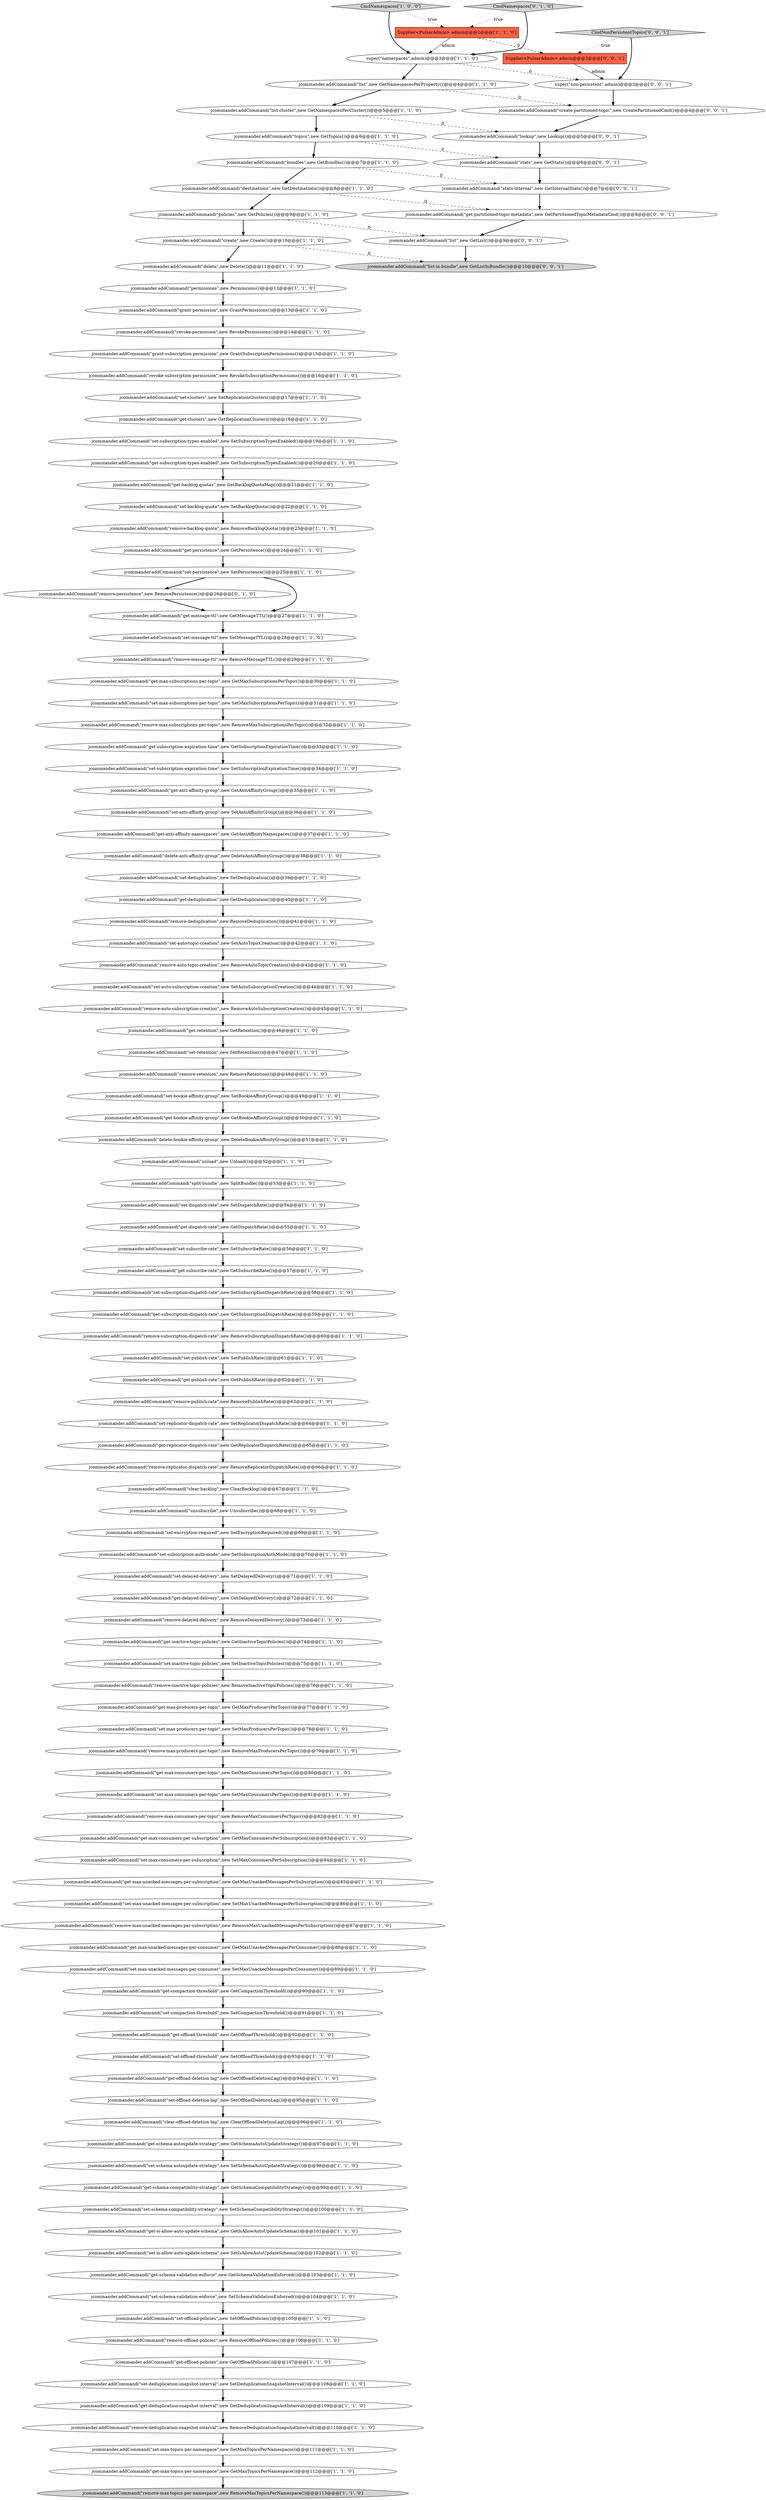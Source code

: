 digraph {
84 [style = filled, label = "jcommander.addCommand(\"set-clusters\",new SetReplicationClusters())@@@17@@@['1', '1', '0']", fillcolor = white, shape = ellipse image = "AAA0AAABBB1BBB"];
100 [style = filled, label = "jcommander.addCommand(\"split-bundle\",new SplitBundle())@@@53@@@['1', '1', '0']", fillcolor = white, shape = ellipse image = "AAA0AAABBB1BBB"];
115 [style = filled, label = "super(\"non-persistent\",admin)@@@3@@@['0', '0', '1']", fillcolor = white, shape = ellipse image = "AAA0AAABBB3BBB"];
49 [style = filled, label = "jcommander.addCommand(\"set-message-ttl\",new SetMessageTTL())@@@28@@@['1', '1', '0']", fillcolor = white, shape = ellipse image = "AAA0AAABBB1BBB"];
65 [style = filled, label = "jcommander.addCommand(\"set-anti-affinity-group\",new SetAntiAffinityGroup())@@@36@@@['1', '1', '0']", fillcolor = white, shape = ellipse image = "AAA0AAABBB1BBB"];
8 [style = filled, label = "jcommander.addCommand(\"get-anti-affinity-namespaces\",new GetAntiAffinityNamespaces())@@@37@@@['1', '1', '0']", fillcolor = white, shape = ellipse image = "AAA0AAABBB1BBB"];
102 [style = filled, label = "jcommander.addCommand(\"get-schema-validation-enforce\",new GetSchemaValidationEnforced())@@@103@@@['1', '1', '0']", fillcolor = white, shape = ellipse image = "AAA0AAABBB1BBB"];
76 [style = filled, label = "jcommander.addCommand(\"get-max-unacked-messages-per-consumer\",new GetMaxUnackedMessagesPerConsumer())@@@88@@@['1', '1', '0']", fillcolor = white, shape = ellipse image = "AAA0AAABBB1BBB"];
34 [style = filled, label = "jcommander.addCommand(\"remove-delayed-delivery\",new RemoveDelayedDelivery())@@@73@@@['1', '1', '0']", fillcolor = white, shape = ellipse image = "AAA0AAABBB1BBB"];
28 [style = filled, label = "jcommander.addCommand(\"get-subscription-expiration-time\",new GetSubscriptionExpirationTime())@@@33@@@['1', '1', '0']", fillcolor = white, shape = ellipse image = "AAA0AAABBB1BBB"];
38 [style = filled, label = "jcommander.addCommand(\"get-offload-threshold\",new GetOffloadThreshold())@@@92@@@['1', '1', '0']", fillcolor = white, shape = ellipse image = "AAA0AAABBB1BBB"];
87 [style = filled, label = "jcommander.addCommand(\"set-subscription-auth-mode\",new SetSubscriptionAuthMode())@@@70@@@['1', '1', '0']", fillcolor = white, shape = ellipse image = "AAA0AAABBB1BBB"];
116 [style = filled, label = "jcommander.addCommand(\"stats\",new GetStats())@@@6@@@['0', '0', '1']", fillcolor = white, shape = ellipse image = "AAA0AAABBB3BBB"];
105 [style = filled, label = "jcommander.addCommand(\"set-is-allow-auto-update-schema\",new SetIsAllowAutoUpdateSchema())@@@102@@@['1', '1', '0']", fillcolor = white, shape = ellipse image = "AAA0AAABBB1BBB"];
17 [style = filled, label = "jcommander.addCommand(\"get-backlog-quotas\",new GetBacklogQuotaMap())@@@21@@@['1', '1', '0']", fillcolor = white, shape = ellipse image = "AAA0AAABBB1BBB"];
121 [style = filled, label = "CmdNonPersistentTopics['0', '0', '1']", fillcolor = lightgray, shape = diamond image = "AAA0AAABBB3BBB"];
26 [style = filled, label = "jcommander.addCommand(\"set-deduplication-snapshot-interval\",new SetDeduplicationSnapshotInterval())@@@108@@@['1', '1', '0']", fillcolor = white, shape = ellipse image = "AAA0AAABBB1BBB"];
33 [style = filled, label = "jcommander.addCommand(\"get-persistence\",new GetPersistence())@@@24@@@['1', '1', '0']", fillcolor = white, shape = ellipse image = "AAA0AAABBB1BBB"];
57 [style = filled, label = "jcommander.addCommand(\"remove-auto-subscription-creation\",new RemoveAutoSubscriptionCreation())@@@45@@@['1', '1', '0']", fillcolor = white, shape = ellipse image = "AAA0AAABBB1BBB"];
98 [style = filled, label = "jcommander.addCommand(\"set-subscription-types-enabled\",new SetSubscriptionTypesEnabled())@@@19@@@['1', '1', '0']", fillcolor = white, shape = ellipse image = "AAA0AAABBB1BBB"];
5 [style = filled, label = "jcommander.addCommand(\"set-auto-topic-creation\",new SetAutoTopicCreation())@@@42@@@['1', '1', '0']", fillcolor = white, shape = ellipse image = "AAA0AAABBB1BBB"];
85 [style = filled, label = "jcommander.addCommand(\"remove-publish-rate\",new RemovePublishRate())@@@63@@@['1', '1', '0']", fillcolor = white, shape = ellipse image = "AAA0AAABBB1BBB"];
56 [style = filled, label = "jcommander.addCommand(\"set-publish-rate\",new SetPublishRate())@@@61@@@['1', '1', '0']", fillcolor = white, shape = ellipse image = "AAA0AAABBB1BBB"];
15 [style = filled, label = "jcommander.addCommand(\"grant-subscription-permission\",new GrantSubscriptionPermissions())@@@15@@@['1', '1', '0']", fillcolor = white, shape = ellipse image = "AAA0AAABBB1BBB"];
59 [style = filled, label = "jcommander.addCommand(\"set-max-producers-per-topic\",new SetMaxProducersPerTopic())@@@78@@@['1', '1', '0']", fillcolor = white, shape = ellipse image = "AAA0AAABBB1BBB"];
42 [style = filled, label = "jcommander.addCommand(\"remove-message-ttl\",new RemoveMessageTTL())@@@29@@@['1', '1', '0']", fillcolor = white, shape = ellipse image = "AAA0AAABBB1BBB"];
23 [style = filled, label = "jcommander.addCommand(\"get-deduplication-snapshot-interval\",new GetDeduplicationSnapshotInterval())@@@109@@@['1', '1', '0']", fillcolor = white, shape = ellipse image = "AAA0AAABBB1BBB"];
37 [style = filled, label = "jcommander.addCommand(\"get-dispatch-rate\",new GetDispatchRate())@@@55@@@['1', '1', '0']", fillcolor = white, shape = ellipse image = "AAA0AAABBB1BBB"];
123 [style = filled, label = "jcommander.addCommand(\"create-partitioned-topic\",new CreatePartitionedCmd())@@@4@@@['0', '0', '1']", fillcolor = white, shape = ellipse image = "AAA0AAABBB3BBB"];
18 [style = filled, label = "jcommander.addCommand(\"set-max-consumers-per-subscription\",new SetMaxConsumersPerSubscription())@@@84@@@['1', '1', '0']", fillcolor = white, shape = ellipse image = "AAA0AAABBB1BBB"];
107 [style = filled, label = "CmdNamespaces['1', '0', '0']", fillcolor = lightgray, shape = diamond image = "AAA0AAABBB1BBB"];
2 [style = filled, label = "jcommander.addCommand(\"set-offload-policies\",new SetOffloadPolicies())@@@105@@@['1', '1', '0']", fillcolor = white, shape = ellipse image = "AAA0AAABBB1BBB"];
36 [style = filled, label = "jcommander.addCommand(\"remove-max-subscriptions-per-topic\",new RemoveMaxSubscriptionsPerTopic())@@@32@@@['1', '1', '0']", fillcolor = white, shape = ellipse image = "AAA0AAABBB1BBB"];
104 [style = filled, label = "jcommander.addCommand(\"set-delayed-delivery\",new SetDelayedDelivery())@@@71@@@['1', '1', '0']", fillcolor = white, shape = ellipse image = "AAA0AAABBB1BBB"];
14 [style = filled, label = "jcommander.addCommand(\"get-schema-autoupdate-strategy\",new GetSchemaAutoUpdateStrategy())@@@97@@@['1', '1', '0']", fillcolor = white, shape = ellipse image = "AAA0AAABBB1BBB"];
20 [style = filled, label = "jcommander.addCommand(\"topics\",new GetTopics())@@@6@@@['1', '1', '0']", fillcolor = white, shape = ellipse image = "AAA0AAABBB1BBB"];
67 [style = filled, label = "jcommander.addCommand(\"set-deduplication\",new SetDeduplication())@@@39@@@['1', '1', '0']", fillcolor = white, shape = ellipse image = "AAA0AAABBB1BBB"];
35 [style = filled, label = "jcommander.addCommand(\"remove-max-producers-per-topic\",new RemoveMaxProducersPerTopic())@@@79@@@['1', '1', '0']", fillcolor = white, shape = ellipse image = "AAA0AAABBB1BBB"];
41 [style = filled, label = "jcommander.addCommand(\"list\",new GetNamespacesPerProperty())@@@4@@@['1', '1', '0']", fillcolor = white, shape = ellipse image = "AAA0AAABBB1BBB"];
21 [style = filled, label = "jcommander.addCommand(\"delete\",new Delete())@@@11@@@['1', '1', '0']", fillcolor = white, shape = ellipse image = "AAA0AAABBB1BBB"];
58 [style = filled, label = "jcommander.addCommand(\"get-max-topics-per-namespace\",new GetMaxTopicsPerNamespace())@@@112@@@['1', '1', '0']", fillcolor = white, shape = ellipse image = "AAA0AAABBB1BBB"];
77 [style = filled, label = "Supplier<PulsarAdmin> admin@@@2@@@['1', '1', '0']", fillcolor = tomato, shape = box image = "AAA0AAABBB1BBB"];
112 [style = filled, label = "CmdNamespaces['0', '1', '0']", fillcolor = lightgray, shape = diamond image = "AAA0AAABBB2BBB"];
3 [style = filled, label = "jcommander.addCommand(\"get-message-ttl\",new GetMessageTTL())@@@27@@@['1', '1', '0']", fillcolor = white, shape = ellipse image = "AAA0AAABBB1BBB"];
27 [style = filled, label = "jcommander.addCommand(\"get-compaction-threshold\",new GetCompactionThreshold())@@@90@@@['1', '1', '0']", fillcolor = white, shape = ellipse image = "AAA0AAABBB1BBB"];
39 [style = filled, label = "jcommander.addCommand(\"delete-bookie-affinity-group\",new DeleteBookieAffinityGroup())@@@51@@@['1', '1', '0']", fillcolor = white, shape = ellipse image = "AAA0AAABBB1BBB"];
24 [style = filled, label = "jcommander.addCommand(\"get-retention\",new GetRetention())@@@46@@@['1', '1', '0']", fillcolor = white, shape = ellipse image = "AAA0AAABBB1BBB"];
46 [style = filled, label = "jcommander.addCommand(\"remove-max-consumers-per-topic\",new RemoveMaxConsumersPerTopic())@@@82@@@['1', '1', '0']", fillcolor = white, shape = ellipse image = "AAA0AAABBB1BBB"];
9 [style = filled, label = "jcommander.addCommand(\"set-auto-subscription-creation\",new SetAutoSubscriptionCreation())@@@44@@@['1', '1', '0']", fillcolor = white, shape = ellipse image = "AAA0AAABBB1BBB"];
74 [style = filled, label = "jcommander.addCommand(\"get-max-subscriptions-per-topic\",new GetMaxSubscriptionsPerTopic())@@@30@@@['1', '1', '0']", fillcolor = white, shape = ellipse image = "AAA0AAABBB1BBB"];
110 [style = filled, label = "jcommander.addCommand(\"revoke-subscription-permission\",new RevokeSubscriptionPermissions())@@@16@@@['1', '1', '0']", fillcolor = white, shape = ellipse image = "AAA0AAABBB1BBB"];
13 [style = filled, label = "jcommander.addCommand(\"set-dispatch-rate\",new SetDispatchRate())@@@54@@@['1', '1', '0']", fillcolor = white, shape = ellipse image = "AAA0AAABBB1BBB"];
113 [style = filled, label = "jcommander.addCommand(\"remove-persistence\",new RemovePersistence())@@@26@@@['0', '1', '0']", fillcolor = white, shape = ellipse image = "AAA1AAABBB2BBB"];
30 [style = filled, label = "jcommander.addCommand(\"get-max-consumers-per-subscription\",new GetMaxConsumersPerSubscription())@@@83@@@['1', '1', '0']", fillcolor = white, shape = ellipse image = "AAA0AAABBB1BBB"];
6 [style = filled, label = "jcommander.addCommand(\"remove-inactive-topic-policies\",new RemoveInactiveTopicPolicies())@@@76@@@['1', '1', '0']", fillcolor = white, shape = ellipse image = "AAA0AAABBB1BBB"];
90 [style = filled, label = "jcommander.addCommand(\"clear-backlog\",new ClearBacklog())@@@67@@@['1', '1', '0']", fillcolor = white, shape = ellipse image = "AAA0AAABBB1BBB"];
120 [style = filled, label = "jcommander.addCommand(\"lookup\",new Lookup())@@@5@@@['0', '0', '1']", fillcolor = white, shape = ellipse image = "AAA0AAABBB3BBB"];
81 [style = filled, label = "jcommander.addCommand(\"bundles\",new GetBundles())@@@7@@@['1', '1', '0']", fillcolor = white, shape = ellipse image = "AAA0AAABBB1BBB"];
45 [style = filled, label = "jcommander.addCommand(\"get-schema-compatibility-strategy\",new GetSchemaCompatibilityStrategy())@@@99@@@['1', '1', '0']", fillcolor = white, shape = ellipse image = "AAA0AAABBB1BBB"];
71 [style = filled, label = "jcommander.addCommand(\"set-schema-compatibility-strategy\",new SetSchemaCompatibilityStrategy())@@@100@@@['1', '1', '0']", fillcolor = white, shape = ellipse image = "AAA0AAABBB1BBB"];
68 [style = filled, label = "jcommander.addCommand(\"set-schema-autoupdate-strategy\",new SetSchemaAutoUpdateStrategy())@@@98@@@['1', '1', '0']", fillcolor = white, shape = ellipse image = "AAA0AAABBB1BBB"];
73 [style = filled, label = "jcommander.addCommand(\"set-subscription-expiration-time\",new SetSubscriptionExpirationTime())@@@34@@@['1', '1', '0']", fillcolor = white, shape = ellipse image = "AAA0AAABBB1BBB"];
40 [style = filled, label = "jcommander.addCommand(\"set-compaction-threshold\",new SetCompactionThreshold())@@@91@@@['1', '1', '0']", fillcolor = white, shape = ellipse image = "AAA0AAABBB1BBB"];
78 [style = filled, label = "jcommander.addCommand(\"get-offload-policies\",new GetOffloadPolicies())@@@107@@@['1', '1', '0']", fillcolor = white, shape = ellipse image = "AAA0AAABBB1BBB"];
92 [style = filled, label = "jcommander.addCommand(\"get-deduplication\",new GetDeduplication())@@@40@@@['1', '1', '0']", fillcolor = white, shape = ellipse image = "AAA0AAABBB1BBB"];
64 [style = filled, label = "jcommander.addCommand(\"set-max-unacked-messages-per-consumer\",new SetMaxUnackedMessagesPerConsumer())@@@89@@@['1', '1', '0']", fillcolor = white, shape = ellipse image = "AAA0AAABBB1BBB"];
7 [style = filled, label = "jcommander.addCommand(\"set-offload-deletion-lag\",new SetOffloadDeletionLag())@@@95@@@['1', '1', '0']", fillcolor = white, shape = ellipse image = "AAA0AAABBB1BBB"];
99 [style = filled, label = "jcommander.addCommand(\"get-offload-deletion-lag\",new GetOffloadDeletionLag())@@@94@@@['1', '1', '0']", fillcolor = white, shape = ellipse image = "AAA0AAABBB1BBB"];
70 [style = filled, label = "jcommander.addCommand(\"set-max-topics-per-namespace\",new SetMaxTopicsPerNamespace())@@@111@@@['1', '1', '0']", fillcolor = white, shape = ellipse image = "AAA0AAABBB1BBB"];
43 [style = filled, label = "jcommander.addCommand(\"set-max-subscriptions-per-topic\",new SetMaxSubscriptionsPerTopic())@@@31@@@['1', '1', '0']", fillcolor = white, shape = ellipse image = "AAA0AAABBB1BBB"];
75 [style = filled, label = "jcommander.addCommand(\"unload\",new Unload())@@@52@@@['1', '1', '0']", fillcolor = white, shape = ellipse image = "AAA0AAABBB1BBB"];
72 [style = filled, label = "jcommander.addCommand(\"destinations\",new GetDestinations())@@@8@@@['1', '1', '0']", fillcolor = white, shape = ellipse image = "AAA0AAABBB1BBB"];
4 [style = filled, label = "jcommander.addCommand(\"get-max-unacked-messages-per-subscription\",new GetMaxUnackedMessagesPerSubscription())@@@85@@@['1', '1', '0']", fillcolor = white, shape = ellipse image = "AAA0AAABBB1BBB"];
11 [style = filled, label = "jcommander.addCommand(\"get-bookie-affinity-group\",new GetBookieAffinityGroup())@@@50@@@['1', '1', '0']", fillcolor = white, shape = ellipse image = "AAA0AAABBB1BBB"];
94 [style = filled, label = "jcommander.addCommand(\"set-backlog-quota\",new SetBacklogQuota())@@@22@@@['1', '1', '0']", fillcolor = white, shape = ellipse image = "AAA0AAABBB1BBB"];
97 [style = filled, label = "jcommander.addCommand(\"policies\",new GetPolicies())@@@9@@@['1', '1', '0']", fillcolor = white, shape = ellipse image = "AAA0AAABBB1BBB"];
96 [style = filled, label = "jcommander.addCommand(\"get-subscription-types-enabled\",new GetSubscriptionTypesEnabled())@@@20@@@['1', '1', '0']", fillcolor = white, shape = ellipse image = "AAA0AAABBB1BBB"];
63 [style = filled, label = "jcommander.addCommand(\"create\",new Create())@@@10@@@['1', '1', '0']", fillcolor = white, shape = ellipse image = "AAA0AAABBB1BBB"];
122 [style = filled, label = "jcommander.addCommand(\"list\",new GetList())@@@9@@@['0', '0', '1']", fillcolor = white, shape = ellipse image = "AAA0AAABBB3BBB"];
10 [style = filled, label = "jcommander.addCommand(\"get-clusters\",new GetReplicationClusters())@@@18@@@['1', '1', '0']", fillcolor = white, shape = ellipse image = "AAA0AAABBB1BBB"];
88 [style = filled, label = "jcommander.addCommand(\"list-cluster\",new GetNamespacesPerCluster())@@@5@@@['1', '1', '0']", fillcolor = white, shape = ellipse image = "AAA0AAABBB1BBB"];
106 [style = filled, label = "jcommander.addCommand(\"remove-auto-topic-creation\",new RemoveAutoTopicCreation())@@@43@@@['1', '1', '0']", fillcolor = white, shape = ellipse image = "AAA0AAABBB1BBB"];
53 [style = filled, label = "jcommander.addCommand(\"set-retention\",new SetRetention())@@@47@@@['1', '1', '0']", fillcolor = white, shape = ellipse image = "AAA0AAABBB1BBB"];
62 [style = filled, label = "jcommander.addCommand(\"remove-replicator-dispatch-rate\",new RemoveReplicatorDispatchRate())@@@66@@@['1', '1', '0']", fillcolor = white, shape = ellipse image = "AAA0AAABBB1BBB"];
66 [style = filled, label = "jcommander.addCommand(\"permissions\",new Permissions())@@@12@@@['1', '1', '0']", fillcolor = white, shape = ellipse image = "AAA0AAABBB1BBB"];
119 [style = filled, label = "jcommander.addCommand(\"get-partitioned-topic-metadata\",new GetPartitionedTopicMetadataCmd())@@@8@@@['0', '0', '1']", fillcolor = white, shape = ellipse image = "AAA0AAABBB3BBB"];
103 [style = filled, label = "jcommander.addCommand(\"unsubscribe\",new Unsubscribe())@@@68@@@['1', '1', '0']", fillcolor = white, shape = ellipse image = "AAA0AAABBB1BBB"];
114 [style = filled, label = "Supplier<PulsarAdmin> admin@@@2@@@['0', '0', '1']", fillcolor = tomato, shape = box image = "AAA0AAABBB3BBB"];
48 [style = filled, label = "jcommander.addCommand(\"remove-backlog-quota\",new RemoveBacklogQuota())@@@23@@@['1', '1', '0']", fillcolor = white, shape = ellipse image = "AAA0AAABBB1BBB"];
47 [style = filled, label = "jcommander.addCommand(\"set-subscribe-rate\",new SetSubscribeRate())@@@56@@@['1', '1', '0']", fillcolor = white, shape = ellipse image = "AAA0AAABBB1BBB"];
51 [style = filled, label = "jcommander.addCommand(\"revoke-permission\",new RevokePermissions())@@@14@@@['1', '1', '0']", fillcolor = white, shape = ellipse image = "AAA0AAABBB1BBB"];
55 [style = filled, label = "jcommander.addCommand(\"get-subscribe-rate\",new GetSubscribeRate())@@@57@@@['1', '1', '0']", fillcolor = white, shape = ellipse image = "AAA0AAABBB1BBB"];
86 [style = filled, label = "jcommander.addCommand(\"get-max-producers-per-topic\",new GetMaxProducersPerTopic())@@@77@@@['1', '1', '0']", fillcolor = white, shape = ellipse image = "AAA0AAABBB1BBB"];
12 [style = filled, label = "jcommander.addCommand(\"remove-deduplication\",new RemoveDeduplication())@@@41@@@['1', '1', '0']", fillcolor = white, shape = ellipse image = "AAA0AAABBB1BBB"];
95 [style = filled, label = "jcommander.addCommand(\"set-replicator-dispatch-rate\",new SetReplicatorDispatchRate())@@@64@@@['1', '1', '0']", fillcolor = white, shape = ellipse image = "AAA0AAABBB1BBB"];
50 [style = filled, label = "jcommander.addCommand(\"set-max-unacked-messages-per-subscription\",new SetMaxUnackedMessagesPerSubscription())@@@86@@@['1', '1', '0']", fillcolor = white, shape = ellipse image = "AAA0AAABBB1BBB"];
91 [style = filled, label = "jcommander.addCommand(\"get-inactive-topic-policies\",new GetInactiveTopicPolicies())@@@74@@@['1', '1', '0']", fillcolor = white, shape = ellipse image = "AAA0AAABBB1BBB"];
117 [style = filled, label = "jcommander.addCommand(\"stats-internal\",new GetInternalStats())@@@7@@@['0', '0', '1']", fillcolor = white, shape = ellipse image = "AAA0AAABBB3BBB"];
16 [style = filled, label = "jcommander.addCommand(\"set-schema-validation-enforce\",new SetSchemaValidationEnforced())@@@104@@@['1', '1', '0']", fillcolor = white, shape = ellipse image = "AAA0AAABBB1BBB"];
29 [style = filled, label = "jcommander.addCommand(\"set-inactive-topic-policies\",new SetInactiveTopicPolicies())@@@75@@@['1', '1', '0']", fillcolor = white, shape = ellipse image = "AAA0AAABBB1BBB"];
108 [style = filled, label = "jcommander.addCommand(\"grant-permission\",new GrantPermissions())@@@13@@@['1', '1', '0']", fillcolor = white, shape = ellipse image = "AAA0AAABBB1BBB"];
109 [style = filled, label = "jcommander.addCommand(\"get-max-consumers-per-topic\",new GetMaxConsumersPerTopic())@@@80@@@['1', '1', '0']", fillcolor = white, shape = ellipse image = "AAA0AAABBB1BBB"];
93 [style = filled, label = "jcommander.addCommand(\"set-bookie-affinity-group\",new SetBookieAffinityGroup())@@@49@@@['1', '1', '0']", fillcolor = white, shape = ellipse image = "AAA0AAABBB1BBB"];
61 [style = filled, label = "jcommander.addCommand(\"clear-offload-deletion-lag\",new ClearOffloadDeletionLag())@@@96@@@['1', '1', '0']", fillcolor = white, shape = ellipse image = "AAA0AAABBB1BBB"];
22 [style = filled, label = "jcommander.addCommand(\"remove-subscription-dispatch-rate\",new RemoveSubscriptionDispatchRate())@@@60@@@['1', '1', '0']", fillcolor = white, shape = ellipse image = "AAA0AAABBB1BBB"];
44 [style = filled, label = "super(\"namespaces\",admin)@@@3@@@['1', '1', '0']", fillcolor = white, shape = ellipse image = "AAA0AAABBB1BBB"];
101 [style = filled, label = "jcommander.addCommand(\"get-anti-affinity-group\",new GetAntiAffinityGroup())@@@35@@@['1', '1', '0']", fillcolor = white, shape = ellipse image = "AAA0AAABBB1BBB"];
79 [style = filled, label = "jcommander.addCommand(\"get-subscription-dispatch-rate\",new GetSubscriptionDispatchRate())@@@59@@@['1', '1', '0']", fillcolor = white, shape = ellipse image = "AAA0AAABBB1BBB"];
111 [style = filled, label = "jcommander.addCommand(\"remove-offload-policies\",new RemoveOffloadPolicies())@@@106@@@['1', '1', '0']", fillcolor = white, shape = ellipse image = "AAA0AAABBB1BBB"];
60 [style = filled, label = "jcommander.addCommand(\"delete-anti-affinity-group\",new DeleteAntiAffinityGroup())@@@38@@@['1', '1', '0']", fillcolor = white, shape = ellipse image = "AAA0AAABBB1BBB"];
82 [style = filled, label = "jcommander.addCommand(\"remove-retention\",new RemoveRetention())@@@48@@@['1', '1', '0']", fillcolor = white, shape = ellipse image = "AAA0AAABBB1BBB"];
80 [style = filled, label = "jcommander.addCommand(\"get-delayed-delivery\",new GetDelayedDelivery())@@@72@@@['1', '1', '0']", fillcolor = white, shape = ellipse image = "AAA0AAABBB1BBB"];
118 [style = filled, label = "jcommander.addCommand(\"list-in-bundle\",new GetListInBundle())@@@10@@@['0', '0', '1']", fillcolor = lightgray, shape = ellipse image = "AAA0AAABBB3BBB"];
83 [style = filled, label = "jcommander.addCommand(\"set-encryption-required\",new SetEncryptionRequired())@@@69@@@['1', '1', '0']", fillcolor = white, shape = ellipse image = "AAA0AAABBB1BBB"];
25 [style = filled, label = "jcommander.addCommand(\"set-max-consumers-per-topic\",new SetMaxConsumersPerTopic())@@@81@@@['1', '1', '0']", fillcolor = white, shape = ellipse image = "AAA0AAABBB1BBB"];
31 [style = filled, label = "jcommander.addCommand(\"get-is-allow-auto-update-schema\",new GetIsAllowAutoUpdateSchema())@@@101@@@['1', '1', '0']", fillcolor = white, shape = ellipse image = "AAA0AAABBB1BBB"];
32 [style = filled, label = "jcommander.addCommand(\"set-offload-threshold\",new SetOffloadThreshold())@@@93@@@['1', '1', '0']", fillcolor = white, shape = ellipse image = "AAA0AAABBB1BBB"];
54 [style = filled, label = "jcommander.addCommand(\"set-subscription-dispatch-rate\",new SetSubscriptionDispatchRate())@@@58@@@['1', '1', '0']", fillcolor = white, shape = ellipse image = "AAA0AAABBB1BBB"];
69 [style = filled, label = "jcommander.addCommand(\"set-persistence\",new SetPersistence())@@@25@@@['1', '1', '0']", fillcolor = white, shape = ellipse image = "AAA0AAABBB1BBB"];
19 [style = filled, label = "jcommander.addCommand(\"get-publish-rate\",new GetPublishRate())@@@62@@@['1', '1', '0']", fillcolor = white, shape = ellipse image = "AAA0AAABBB1BBB"];
89 [style = filled, label = "jcommander.addCommand(\"remove-deduplication-snapshot-interval\",new RemoveDeduplicationSnapshotInterval())@@@110@@@['1', '1', '0']", fillcolor = white, shape = ellipse image = "AAA0AAABBB1BBB"];
52 [style = filled, label = "jcommander.addCommand(\"remove-max-unacked-messages-per-subscription\",new RemoveMaxUnackedMessagesPerSubscription())@@@87@@@['1', '1', '0']", fillcolor = white, shape = ellipse image = "AAA0AAABBB1BBB"];
1 [style = filled, label = "jcommander.addCommand(\"remove-max-topics-per-namespace\",new RemoveMaxTopicsPerNamespace())@@@113@@@['1', '1', '0']", fillcolor = lightgray, shape = ellipse image = "AAA0AAABBB1BBB"];
0 [style = filled, label = "jcommander.addCommand(\"get-replicator-dispatch-rate\",new GetReplicatorDispatchRate())@@@65@@@['1', '1', '0']", fillcolor = white, shape = ellipse image = "AAA0AAABBB1BBB"];
66->108 [style = bold, label=""];
67->92 [style = bold, label=""];
56->19 [style = bold, label=""];
69->113 [style = bold, label=""];
109->25 [style = bold, label=""];
10->98 [style = bold, label=""];
86->59 [style = bold, label=""];
103->83 [style = bold, label=""];
106->9 [style = bold, label=""];
92->12 [style = bold, label=""];
108->51 [style = bold, label=""];
13->37 [style = bold, label=""];
84->10 [style = bold, label=""];
21->66 [style = bold, label=""];
73->101 [style = bold, label=""];
29->6 [style = bold, label=""];
2->111 [style = bold, label=""];
52->76 [style = bold, label=""];
44->41 [style = bold, label=""];
36->28 [style = bold, label=""];
25->46 [style = bold, label=""];
26->23 [style = bold, label=""];
64->27 [style = bold, label=""];
77->114 [style = dashed, label="0"];
57->24 [style = bold, label=""];
47->55 [style = bold, label=""];
28->73 [style = bold, label=""];
54->79 [style = bold, label=""];
63->21 [style = bold, label=""];
53->82 [style = bold, label=""];
101->65 [style = bold, label=""];
24->53 [style = bold, label=""];
79->22 [style = bold, label=""];
119->122 [style = bold, label=""];
44->115 [style = dashed, label="0"];
48->33 [style = bold, label=""];
80->34 [style = bold, label=""];
117->119 [style = bold, label=""];
31->105 [style = bold, label=""];
60->67 [style = bold, label=""];
82->93 [style = bold, label=""];
16->2 [style = bold, label=""];
72->119 [style = dashed, label="0"];
15->110 [style = bold, label=""];
0->62 [style = bold, label=""];
90->103 [style = bold, label=""];
22->56 [style = bold, label=""];
105->102 [style = bold, label=""];
102->16 [style = bold, label=""];
19->85 [style = bold, label=""];
116->117 [style = bold, label=""];
9->57 [style = bold, label=""];
32->99 [style = bold, label=""];
112->77 [style = dotted, label="true"];
76->64 [style = bold, label=""];
88->120 [style = dashed, label="0"];
33->69 [style = bold, label=""];
115->123 [style = bold, label=""];
95->0 [style = bold, label=""];
70->58 [style = bold, label=""];
8->60 [style = bold, label=""];
34->91 [style = bold, label=""];
5->106 [style = bold, label=""];
41->88 [style = bold, label=""];
81->117 [style = dashed, label="0"];
122->118 [style = bold, label=""];
100->13 [style = bold, label=""];
23->89 [style = bold, label=""];
30->18 [style = bold, label=""];
42->74 [style = bold, label=""];
75->100 [style = bold, label=""];
83->87 [style = bold, label=""];
3->49 [style = bold, label=""];
107->77 [style = dotted, label="true"];
107->44 [style = bold, label=""];
63->118 [style = dashed, label="0"];
20->116 [style = dashed, label="0"];
111->78 [style = bold, label=""];
71->31 [style = bold, label=""];
17->94 [style = bold, label=""];
91->29 [style = bold, label=""];
121->114 [style = dotted, label="true"];
65->8 [style = bold, label=""];
85->95 [style = bold, label=""];
78->26 [style = bold, label=""];
104->80 [style = bold, label=""];
46->30 [style = bold, label=""];
81->72 [style = bold, label=""];
94->48 [style = bold, label=""];
49->42 [style = bold, label=""];
87->104 [style = bold, label=""];
93->11 [style = bold, label=""];
43->36 [style = bold, label=""];
62->90 [style = bold, label=""];
74->43 [style = bold, label=""];
72->97 [style = bold, label=""];
123->120 [style = bold, label=""];
37->47 [style = bold, label=""];
59->35 [style = bold, label=""];
40->38 [style = bold, label=""];
55->54 [style = bold, label=""];
51->15 [style = bold, label=""];
89->70 [style = bold, label=""];
38->32 [style = bold, label=""];
120->116 [style = bold, label=""];
112->44 [style = bold, label=""];
45->71 [style = bold, label=""];
98->96 [style = bold, label=""];
99->7 [style = bold, label=""];
6->86 [style = bold, label=""];
114->115 [style = solid, label="admin"];
7->61 [style = bold, label=""];
4->50 [style = bold, label=""];
88->20 [style = bold, label=""];
69->3 [style = bold, label=""];
68->45 [style = bold, label=""];
11->39 [style = bold, label=""];
96->17 [style = bold, label=""];
39->75 [style = bold, label=""];
97->122 [style = dashed, label="0"];
77->44 [style = solid, label="admin"];
27->40 [style = bold, label=""];
12->5 [style = bold, label=""];
20->81 [style = bold, label=""];
113->3 [style = bold, label=""];
97->63 [style = bold, label=""];
50->52 [style = bold, label=""];
121->115 [style = bold, label=""];
14->68 [style = bold, label=""];
35->109 [style = bold, label=""];
110->84 [style = bold, label=""];
61->14 [style = bold, label=""];
18->4 [style = bold, label=""];
58->1 [style = bold, label=""];
41->123 [style = dashed, label="0"];
}

